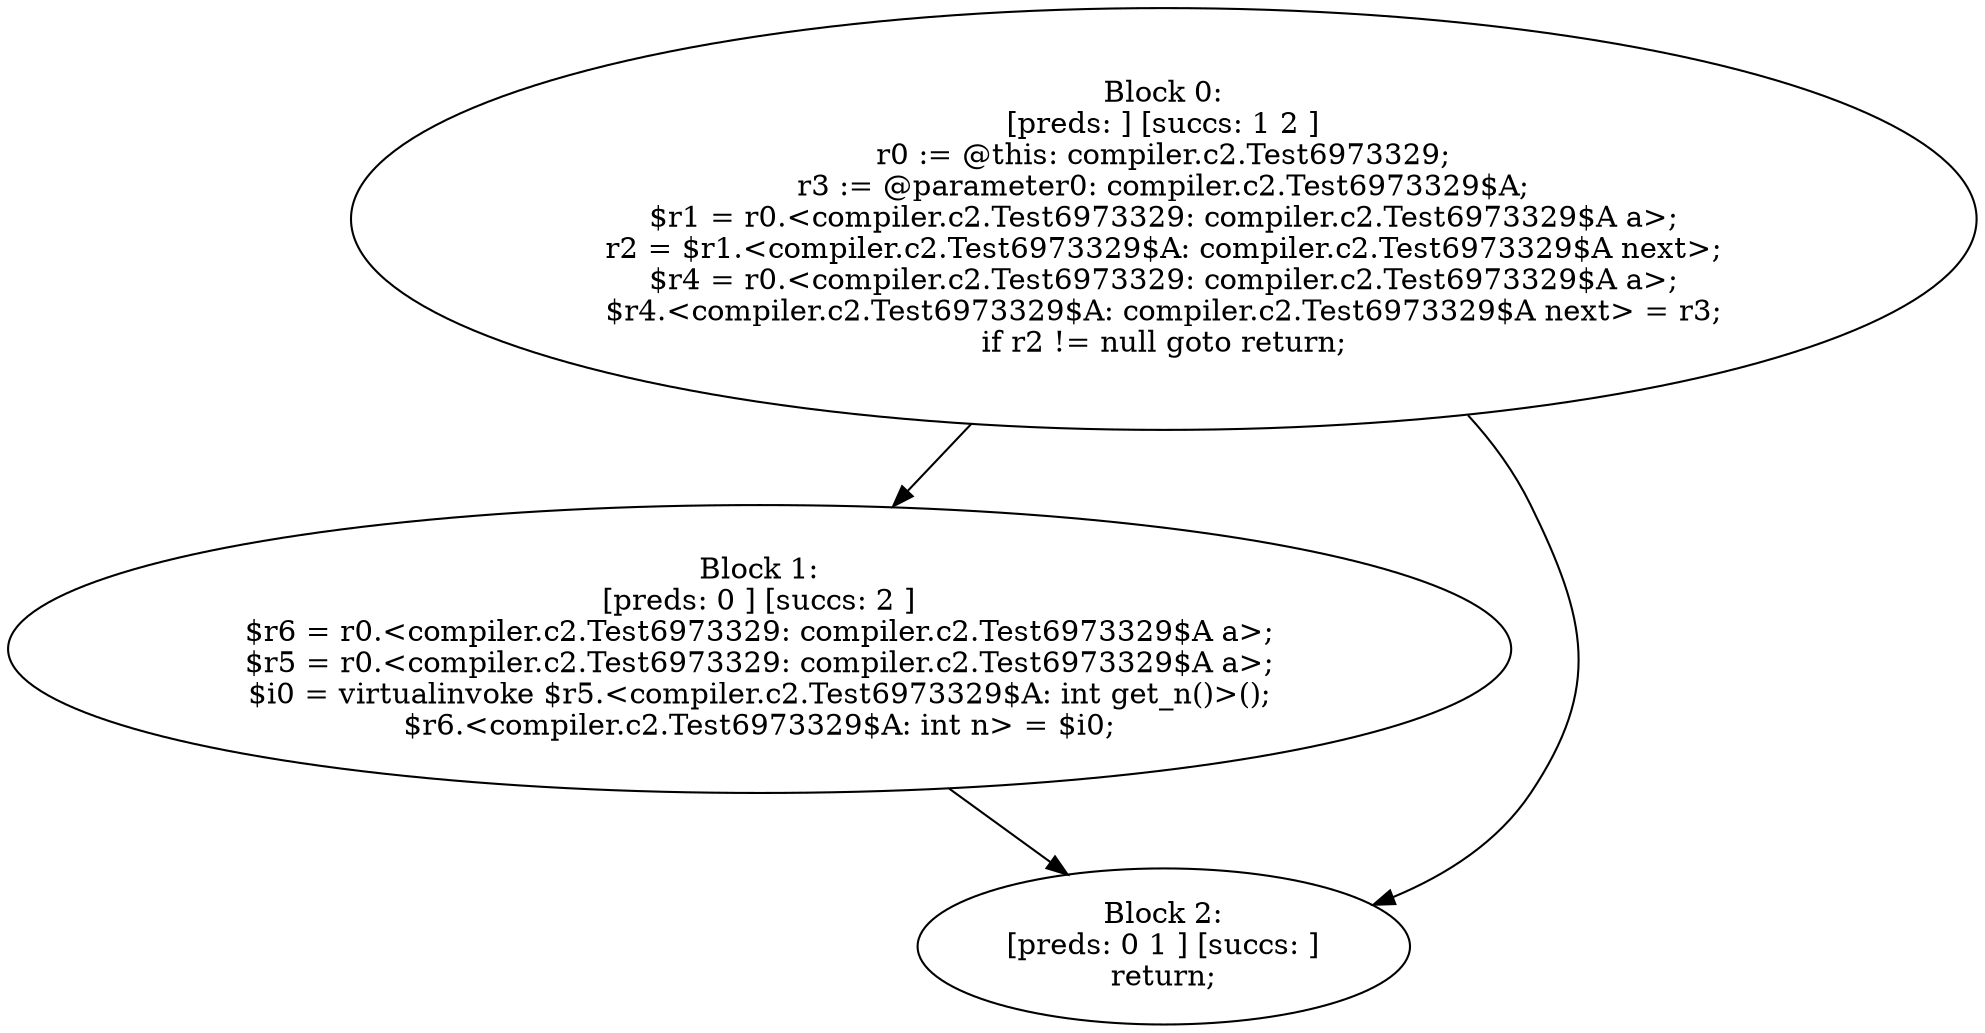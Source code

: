 digraph "unitGraph" {
    "Block 0:
[preds: ] [succs: 1 2 ]
r0 := @this: compiler.c2.Test6973329;
r3 := @parameter0: compiler.c2.Test6973329$A;
$r1 = r0.<compiler.c2.Test6973329: compiler.c2.Test6973329$A a>;
r2 = $r1.<compiler.c2.Test6973329$A: compiler.c2.Test6973329$A next>;
$r4 = r0.<compiler.c2.Test6973329: compiler.c2.Test6973329$A a>;
$r4.<compiler.c2.Test6973329$A: compiler.c2.Test6973329$A next> = r3;
if r2 != null goto return;
"
    "Block 1:
[preds: 0 ] [succs: 2 ]
$r6 = r0.<compiler.c2.Test6973329: compiler.c2.Test6973329$A a>;
$r5 = r0.<compiler.c2.Test6973329: compiler.c2.Test6973329$A a>;
$i0 = virtualinvoke $r5.<compiler.c2.Test6973329$A: int get_n()>();
$r6.<compiler.c2.Test6973329$A: int n> = $i0;
"
    "Block 2:
[preds: 0 1 ] [succs: ]
return;
"
    "Block 0:
[preds: ] [succs: 1 2 ]
r0 := @this: compiler.c2.Test6973329;
r3 := @parameter0: compiler.c2.Test6973329$A;
$r1 = r0.<compiler.c2.Test6973329: compiler.c2.Test6973329$A a>;
r2 = $r1.<compiler.c2.Test6973329$A: compiler.c2.Test6973329$A next>;
$r4 = r0.<compiler.c2.Test6973329: compiler.c2.Test6973329$A a>;
$r4.<compiler.c2.Test6973329$A: compiler.c2.Test6973329$A next> = r3;
if r2 != null goto return;
"->"Block 1:
[preds: 0 ] [succs: 2 ]
$r6 = r0.<compiler.c2.Test6973329: compiler.c2.Test6973329$A a>;
$r5 = r0.<compiler.c2.Test6973329: compiler.c2.Test6973329$A a>;
$i0 = virtualinvoke $r5.<compiler.c2.Test6973329$A: int get_n()>();
$r6.<compiler.c2.Test6973329$A: int n> = $i0;
";
    "Block 0:
[preds: ] [succs: 1 2 ]
r0 := @this: compiler.c2.Test6973329;
r3 := @parameter0: compiler.c2.Test6973329$A;
$r1 = r0.<compiler.c2.Test6973329: compiler.c2.Test6973329$A a>;
r2 = $r1.<compiler.c2.Test6973329$A: compiler.c2.Test6973329$A next>;
$r4 = r0.<compiler.c2.Test6973329: compiler.c2.Test6973329$A a>;
$r4.<compiler.c2.Test6973329$A: compiler.c2.Test6973329$A next> = r3;
if r2 != null goto return;
"->"Block 2:
[preds: 0 1 ] [succs: ]
return;
";
    "Block 1:
[preds: 0 ] [succs: 2 ]
$r6 = r0.<compiler.c2.Test6973329: compiler.c2.Test6973329$A a>;
$r5 = r0.<compiler.c2.Test6973329: compiler.c2.Test6973329$A a>;
$i0 = virtualinvoke $r5.<compiler.c2.Test6973329$A: int get_n()>();
$r6.<compiler.c2.Test6973329$A: int n> = $i0;
"->"Block 2:
[preds: 0 1 ] [succs: ]
return;
";
}

